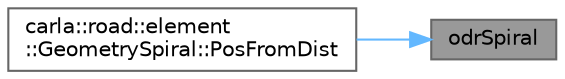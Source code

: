digraph "odrSpiral"
{
 // INTERACTIVE_SVG=YES
 // LATEX_PDF_SIZE
  bgcolor="transparent";
  edge [fontname=Helvetica,fontsize=10,labelfontname=Helvetica,labelfontsize=10];
  node [fontname=Helvetica,fontsize=10,shape=box,height=0.2,width=0.4];
  rankdir="RL";
  Node1 [id="Node000001",label="odrSpiral",height=0.2,width=0.4,color="gray40", fillcolor="grey60", style="filled", fontcolor="black",tooltip="compute the actual \"standard\" spiral, starting with curvature 0"];
  Node1 -> Node2 [id="edge1_Node000001_Node000002",dir="back",color="steelblue1",style="solid",tooltip=" "];
  Node2 [id="Node000002",label="carla::road::element\l::GeometrySpiral::PosFromDist",height=0.2,width=0.4,color="grey40", fillcolor="white", style="filled",URL="$de/d24/classcarla_1_1road_1_1element_1_1GeometrySpiral.html#a6172ed93d5e09d458c7ac9b7f705028c",tooltip=" "];
}
